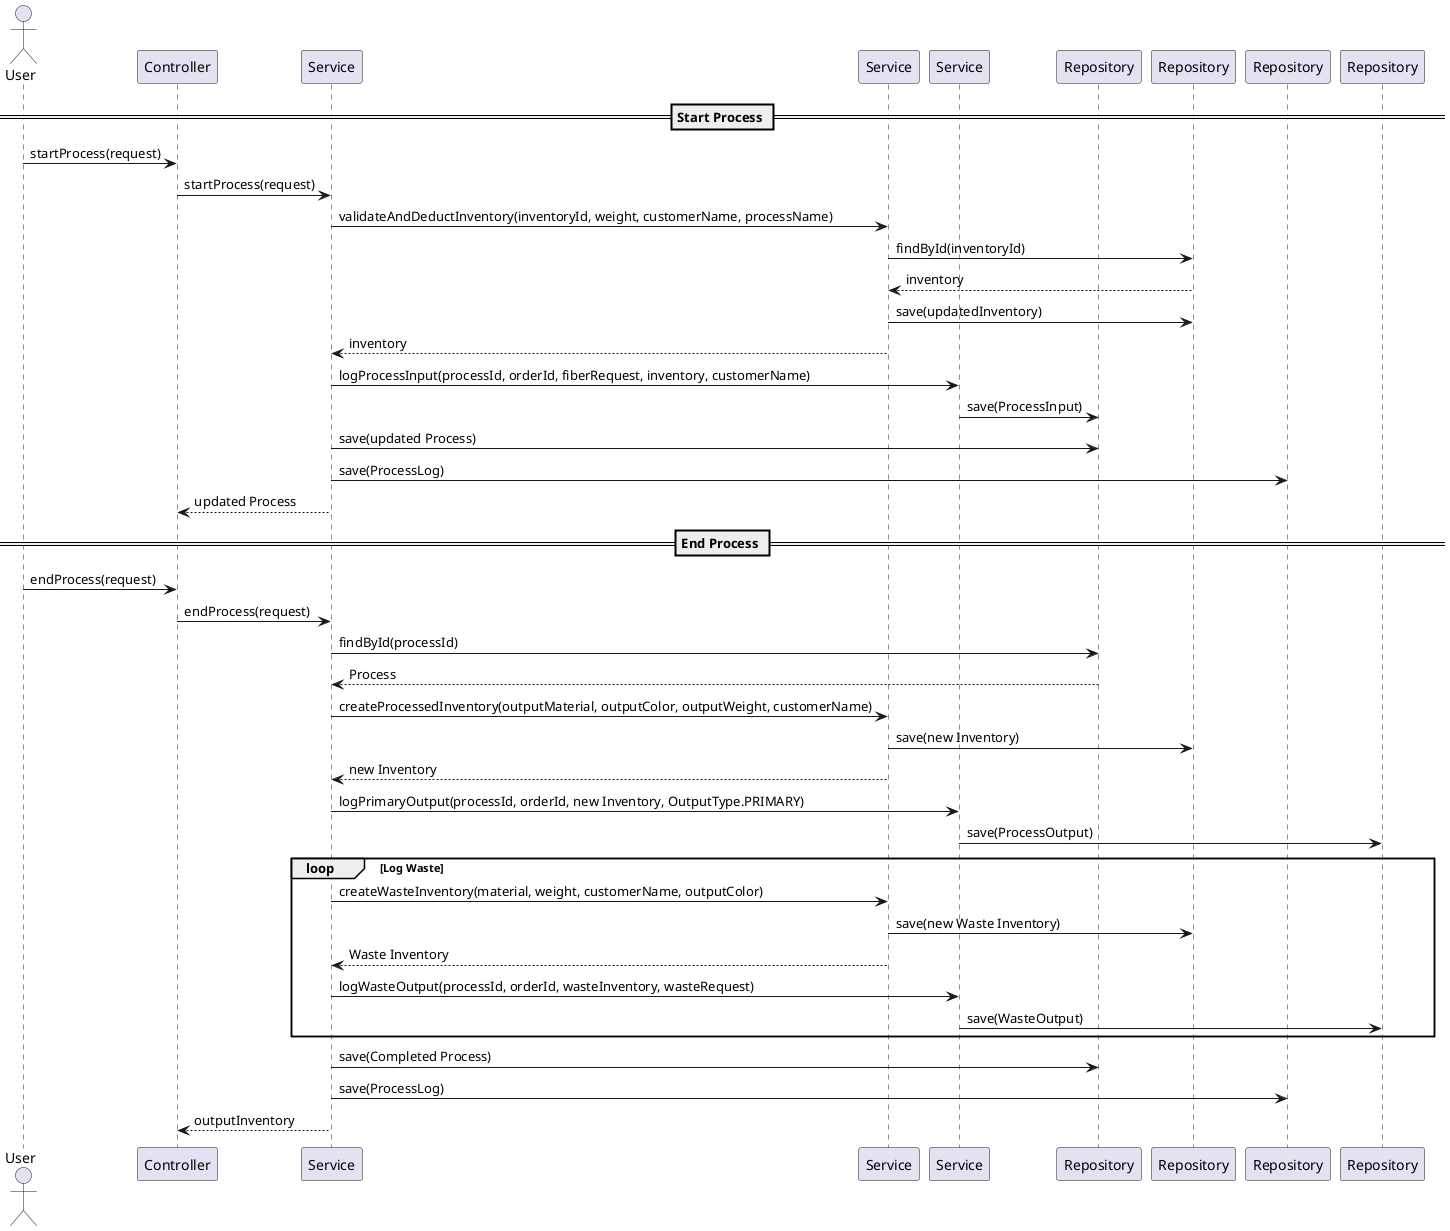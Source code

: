 @startuml SequenceDiagram

actor User
participant "Controller" as ProcessController
participant "Service" as ProcessService
participant "Service" as InventoriesService
participant "Service" as ProcessOutputService
participant "Repository" as ProcessRepository
participant "Repository" as InventoriesRepository
participant "Repository" as ProcessLogRepository
participant "Repository" as ProcessOutputRepository

== Start Process ==
User -> ProcessController: startProcess(request)
ProcessController -> ProcessService: startProcess(request)
ProcessService -> InventoriesService: validateAndDeductInventory(inventoryId, weight, customerName, processName)
InventoriesService -> InventoriesRepository: findById(inventoryId)
InventoriesRepository --> InventoriesService: inventory
InventoriesService -> InventoriesRepository: save(updatedInventory)
InventoriesService --> ProcessService: inventory

ProcessService -> ProcessOutputService: logProcessInput(processId, orderId, fiberRequest, inventory, customerName)
ProcessOutputService -> ProcessRepository: save(ProcessInput)

ProcessService -> ProcessRepository: save(updated Process)
ProcessService -> ProcessLogRepository: save(ProcessLog)
ProcessService --> ProcessController: updated Process

== End Process ==
User -> ProcessController: endProcess(request)
ProcessController -> ProcessService: endProcess(request)
ProcessService -> ProcessRepository: findById(processId)
ProcessRepository --> ProcessService: Process

ProcessService -> InventoriesService: createProcessedInventory(outputMaterial, outputColor, outputWeight, customerName)
InventoriesService -> InventoriesRepository: save(new Inventory)
InventoriesService --> ProcessService: new Inventory

ProcessService -> ProcessOutputService: logPrimaryOutput(processId, orderId, new Inventory, OutputType.PRIMARY)
ProcessOutputService -> ProcessOutputRepository: save(ProcessOutput)

loop Log Waste
ProcessService -> InventoriesService: createWasteInventory(material, weight, customerName, outputColor)
InventoriesService -> InventoriesRepository: save(new Waste Inventory)
InventoriesService --> ProcessService: Waste Inventory

ProcessService -> ProcessOutputService: logWasteOutput(processId, orderId, wasteInventory, wasteRequest)
ProcessOutputService -> ProcessOutputRepository: save(WasteOutput)
end

ProcessService -> ProcessRepository: save(Completed Process)
ProcessService -> ProcessLogRepository: save(ProcessLog)
ProcessService --> ProcessController: outputInventory

@enduml
